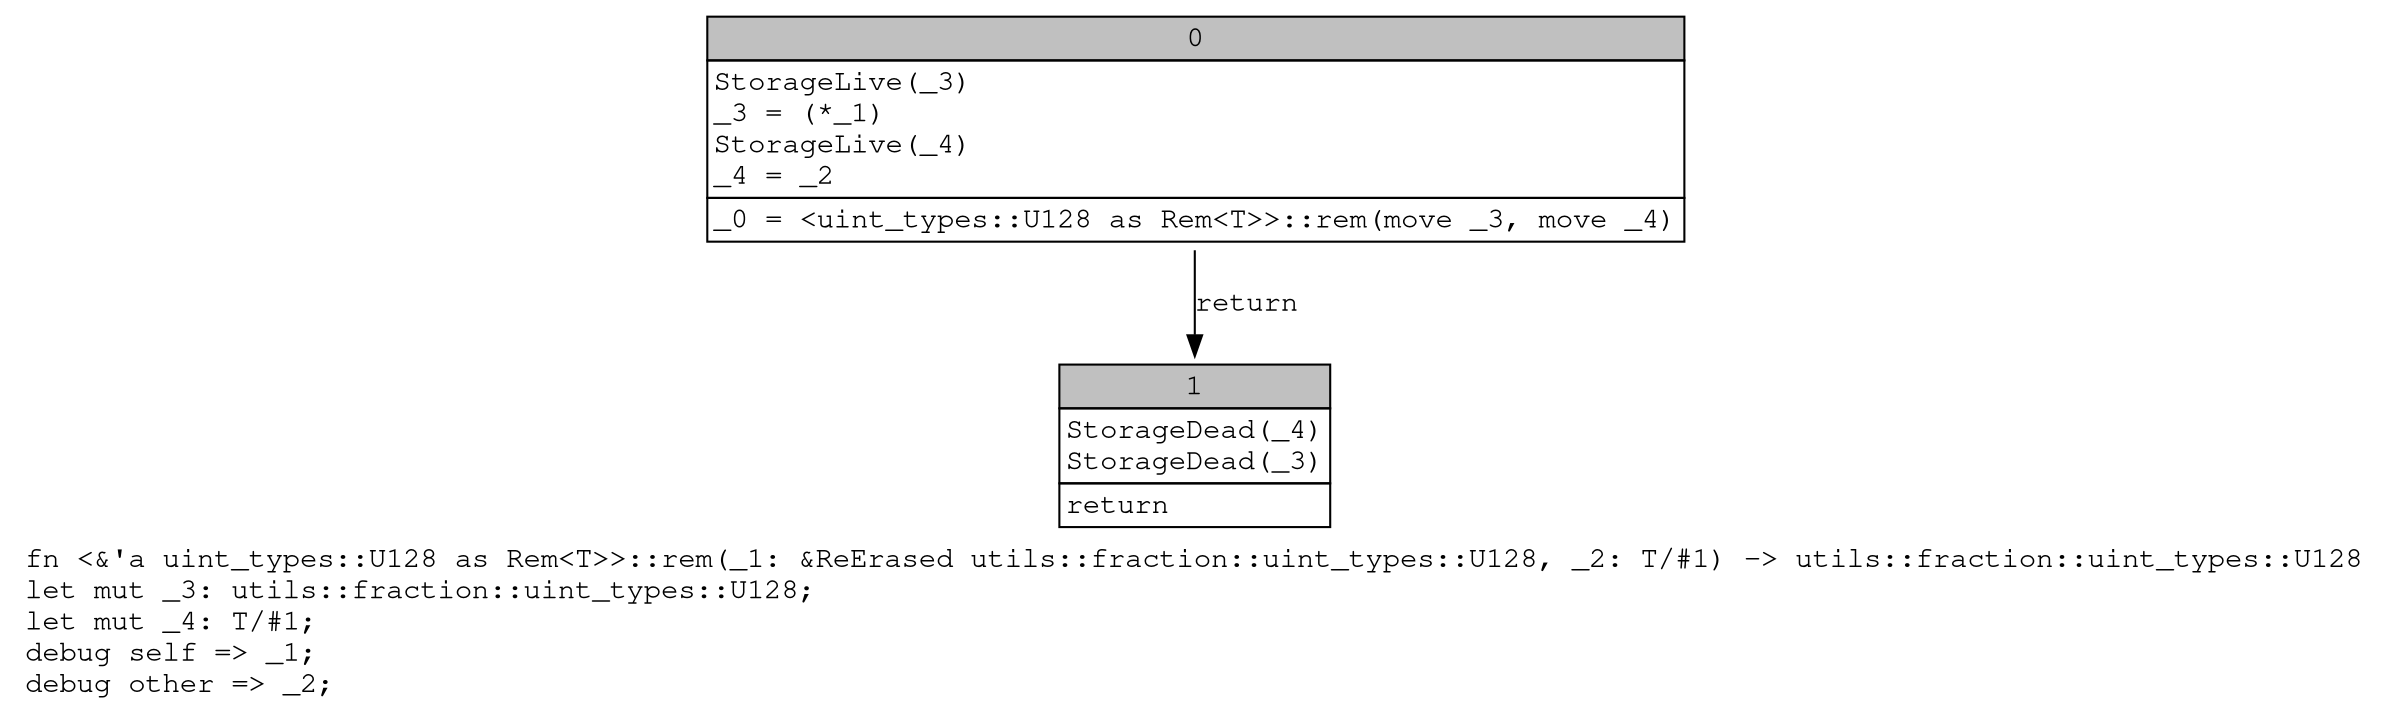 digraph Mir_0_12015 {
    graph [fontname="Courier, monospace"];
    node [fontname="Courier, monospace"];
    edge [fontname="Courier, monospace"];
    label=<fn &lt;&amp;'a uint_types::U128 as Rem&lt;T&gt;&gt;::rem(_1: &amp;ReErased utils::fraction::uint_types::U128, _2: T/#1) -&gt; utils::fraction::uint_types::U128<br align="left"/>let mut _3: utils::fraction::uint_types::U128;<br align="left"/>let mut _4: T/#1;<br align="left"/>debug self =&gt; _1;<br align="left"/>debug other =&gt; _2;<br align="left"/>>;
    bb0__0_12015 [shape="none", label=<<table border="0" cellborder="1" cellspacing="0"><tr><td bgcolor="gray" align="center" colspan="1">0</td></tr><tr><td align="left" balign="left">StorageLive(_3)<br/>_3 = (*_1)<br/>StorageLive(_4)<br/>_4 = _2<br/></td></tr><tr><td align="left">_0 = &lt;uint_types::U128 as Rem&lt;T&gt;&gt;::rem(move _3, move _4)</td></tr></table>>];
    bb1__0_12015 [shape="none", label=<<table border="0" cellborder="1" cellspacing="0"><tr><td bgcolor="gray" align="center" colspan="1">1</td></tr><tr><td align="left" balign="left">StorageDead(_4)<br/>StorageDead(_3)<br/></td></tr><tr><td align="left">return</td></tr></table>>];
    bb0__0_12015 -> bb1__0_12015 [label="return"];
}
